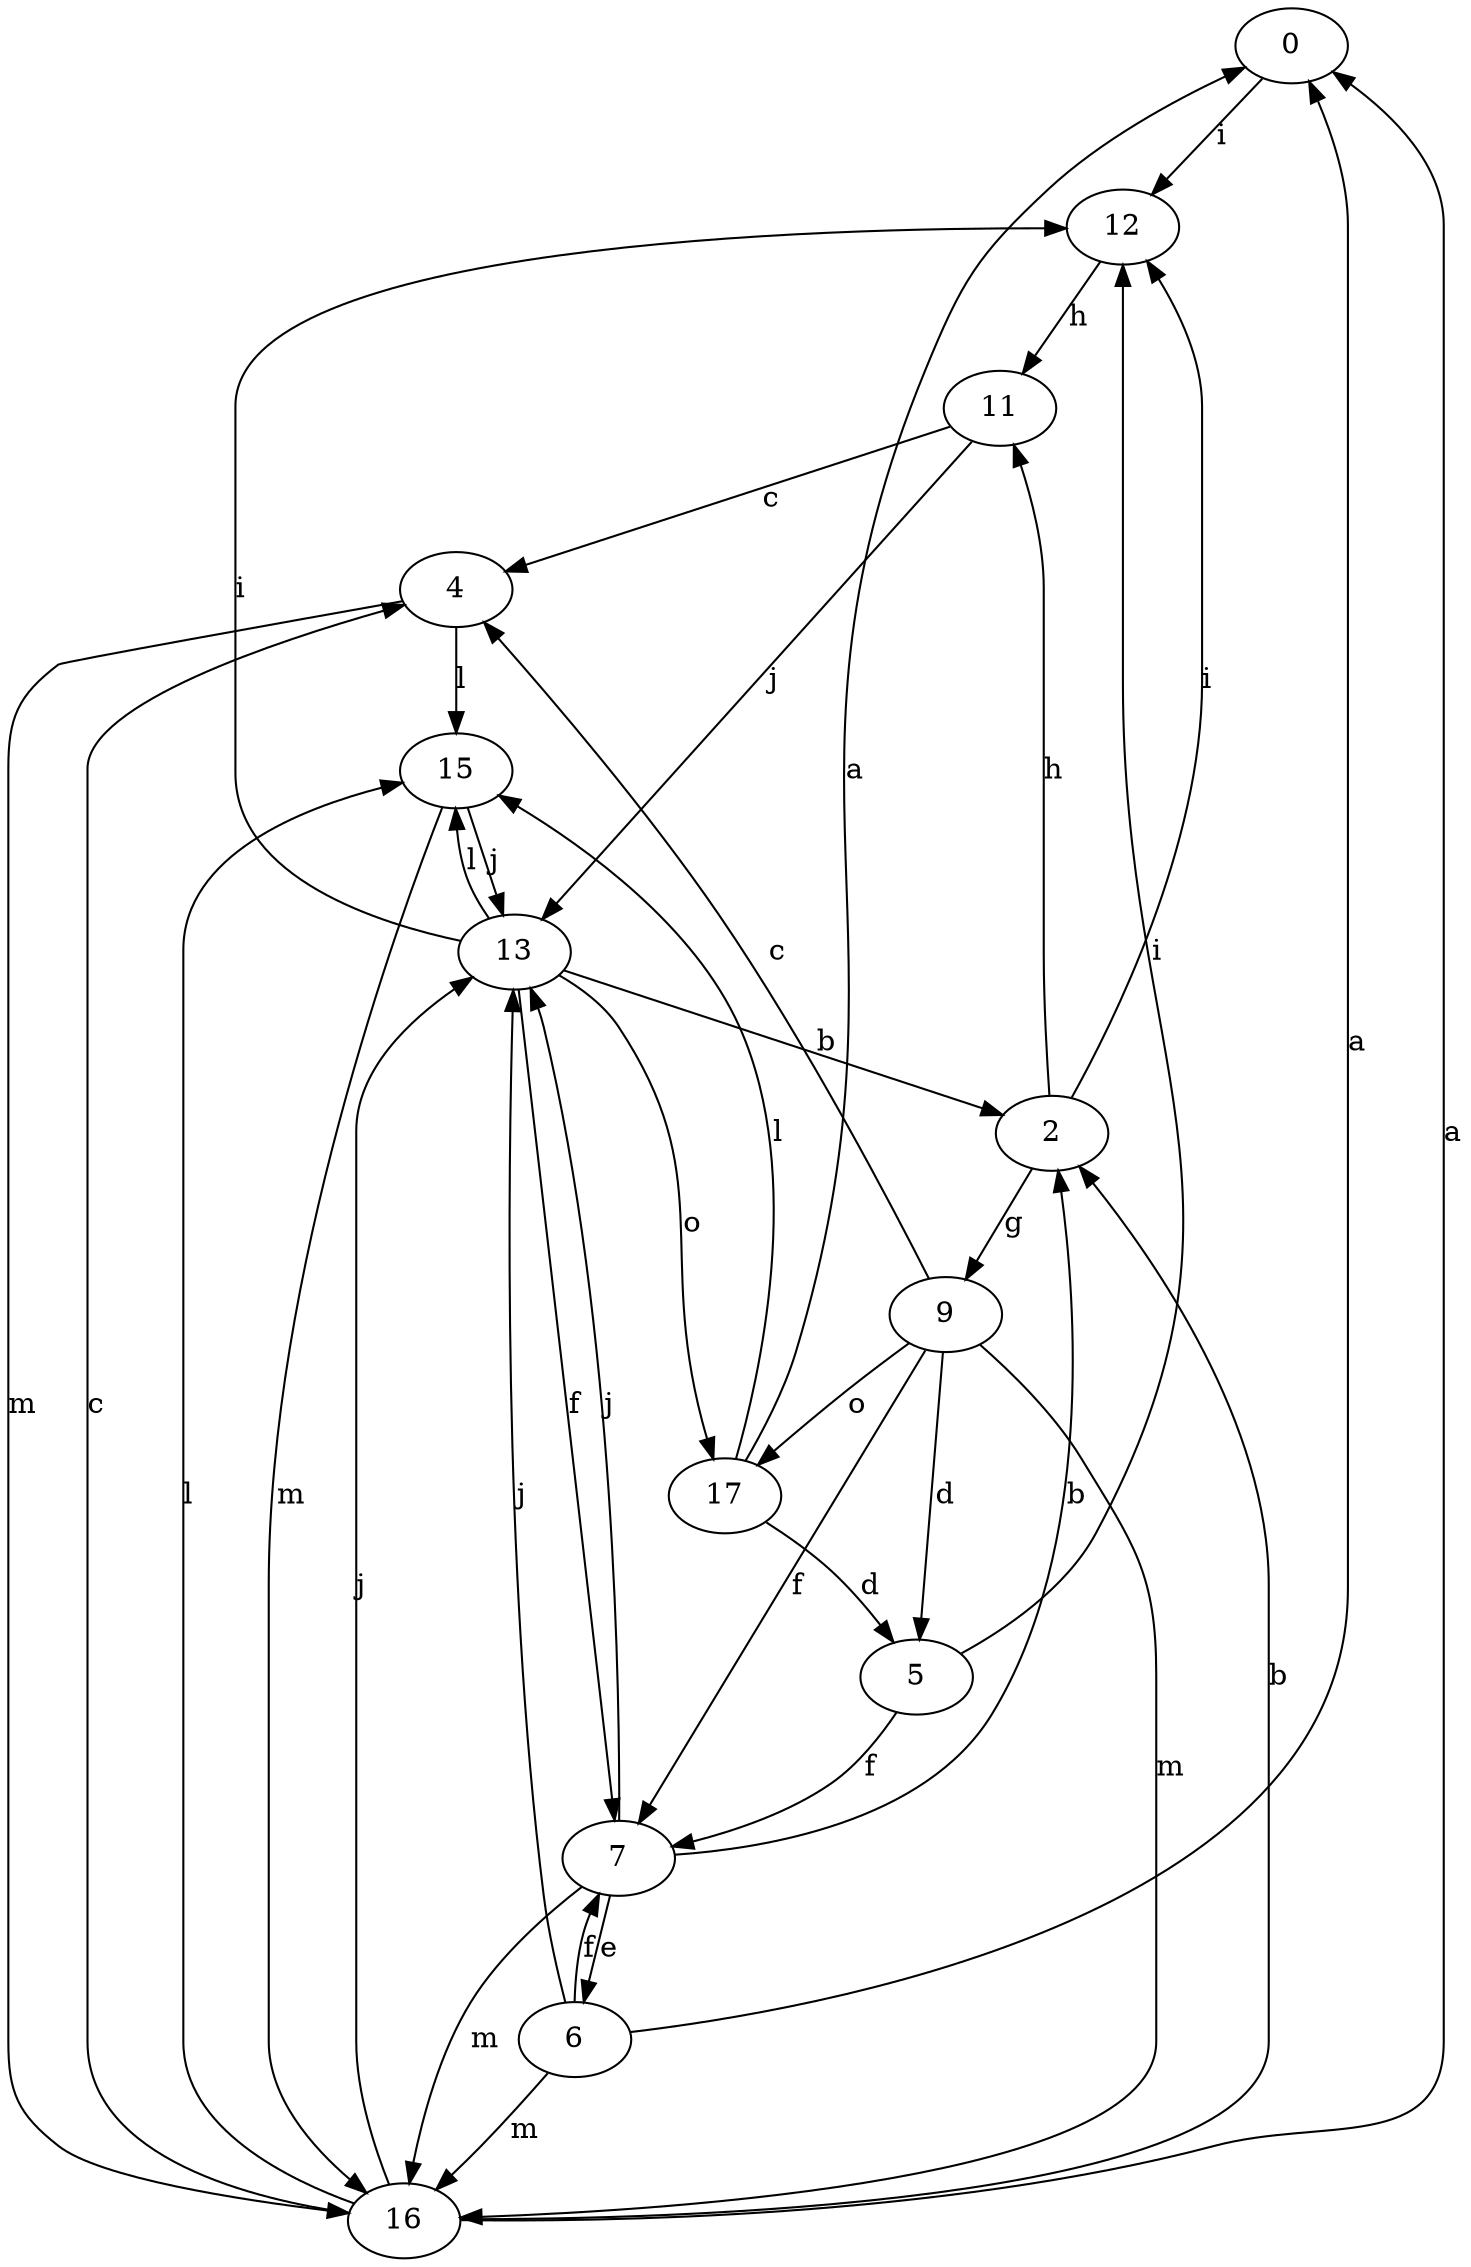strict digraph  {
0;
2;
4;
5;
6;
7;
9;
11;
12;
13;
15;
16;
17;
0 -> 12  [label=i];
2 -> 9  [label=g];
2 -> 11  [label=h];
2 -> 12  [label=i];
4 -> 15  [label=l];
4 -> 16  [label=m];
5 -> 7  [label=f];
5 -> 12  [label=i];
6 -> 0  [label=a];
6 -> 7  [label=f];
6 -> 13  [label=j];
6 -> 16  [label=m];
7 -> 2  [label=b];
7 -> 6  [label=e];
7 -> 13  [label=j];
7 -> 16  [label=m];
9 -> 4  [label=c];
9 -> 5  [label=d];
9 -> 7  [label=f];
9 -> 16  [label=m];
9 -> 17  [label=o];
11 -> 4  [label=c];
11 -> 13  [label=j];
12 -> 11  [label=h];
13 -> 2  [label=b];
13 -> 7  [label=f];
13 -> 12  [label=i];
13 -> 15  [label=l];
13 -> 17  [label=o];
15 -> 13  [label=j];
15 -> 16  [label=m];
16 -> 0  [label=a];
16 -> 2  [label=b];
16 -> 4  [label=c];
16 -> 13  [label=j];
16 -> 15  [label=l];
17 -> 0  [label=a];
17 -> 5  [label=d];
17 -> 15  [label=l];
}
